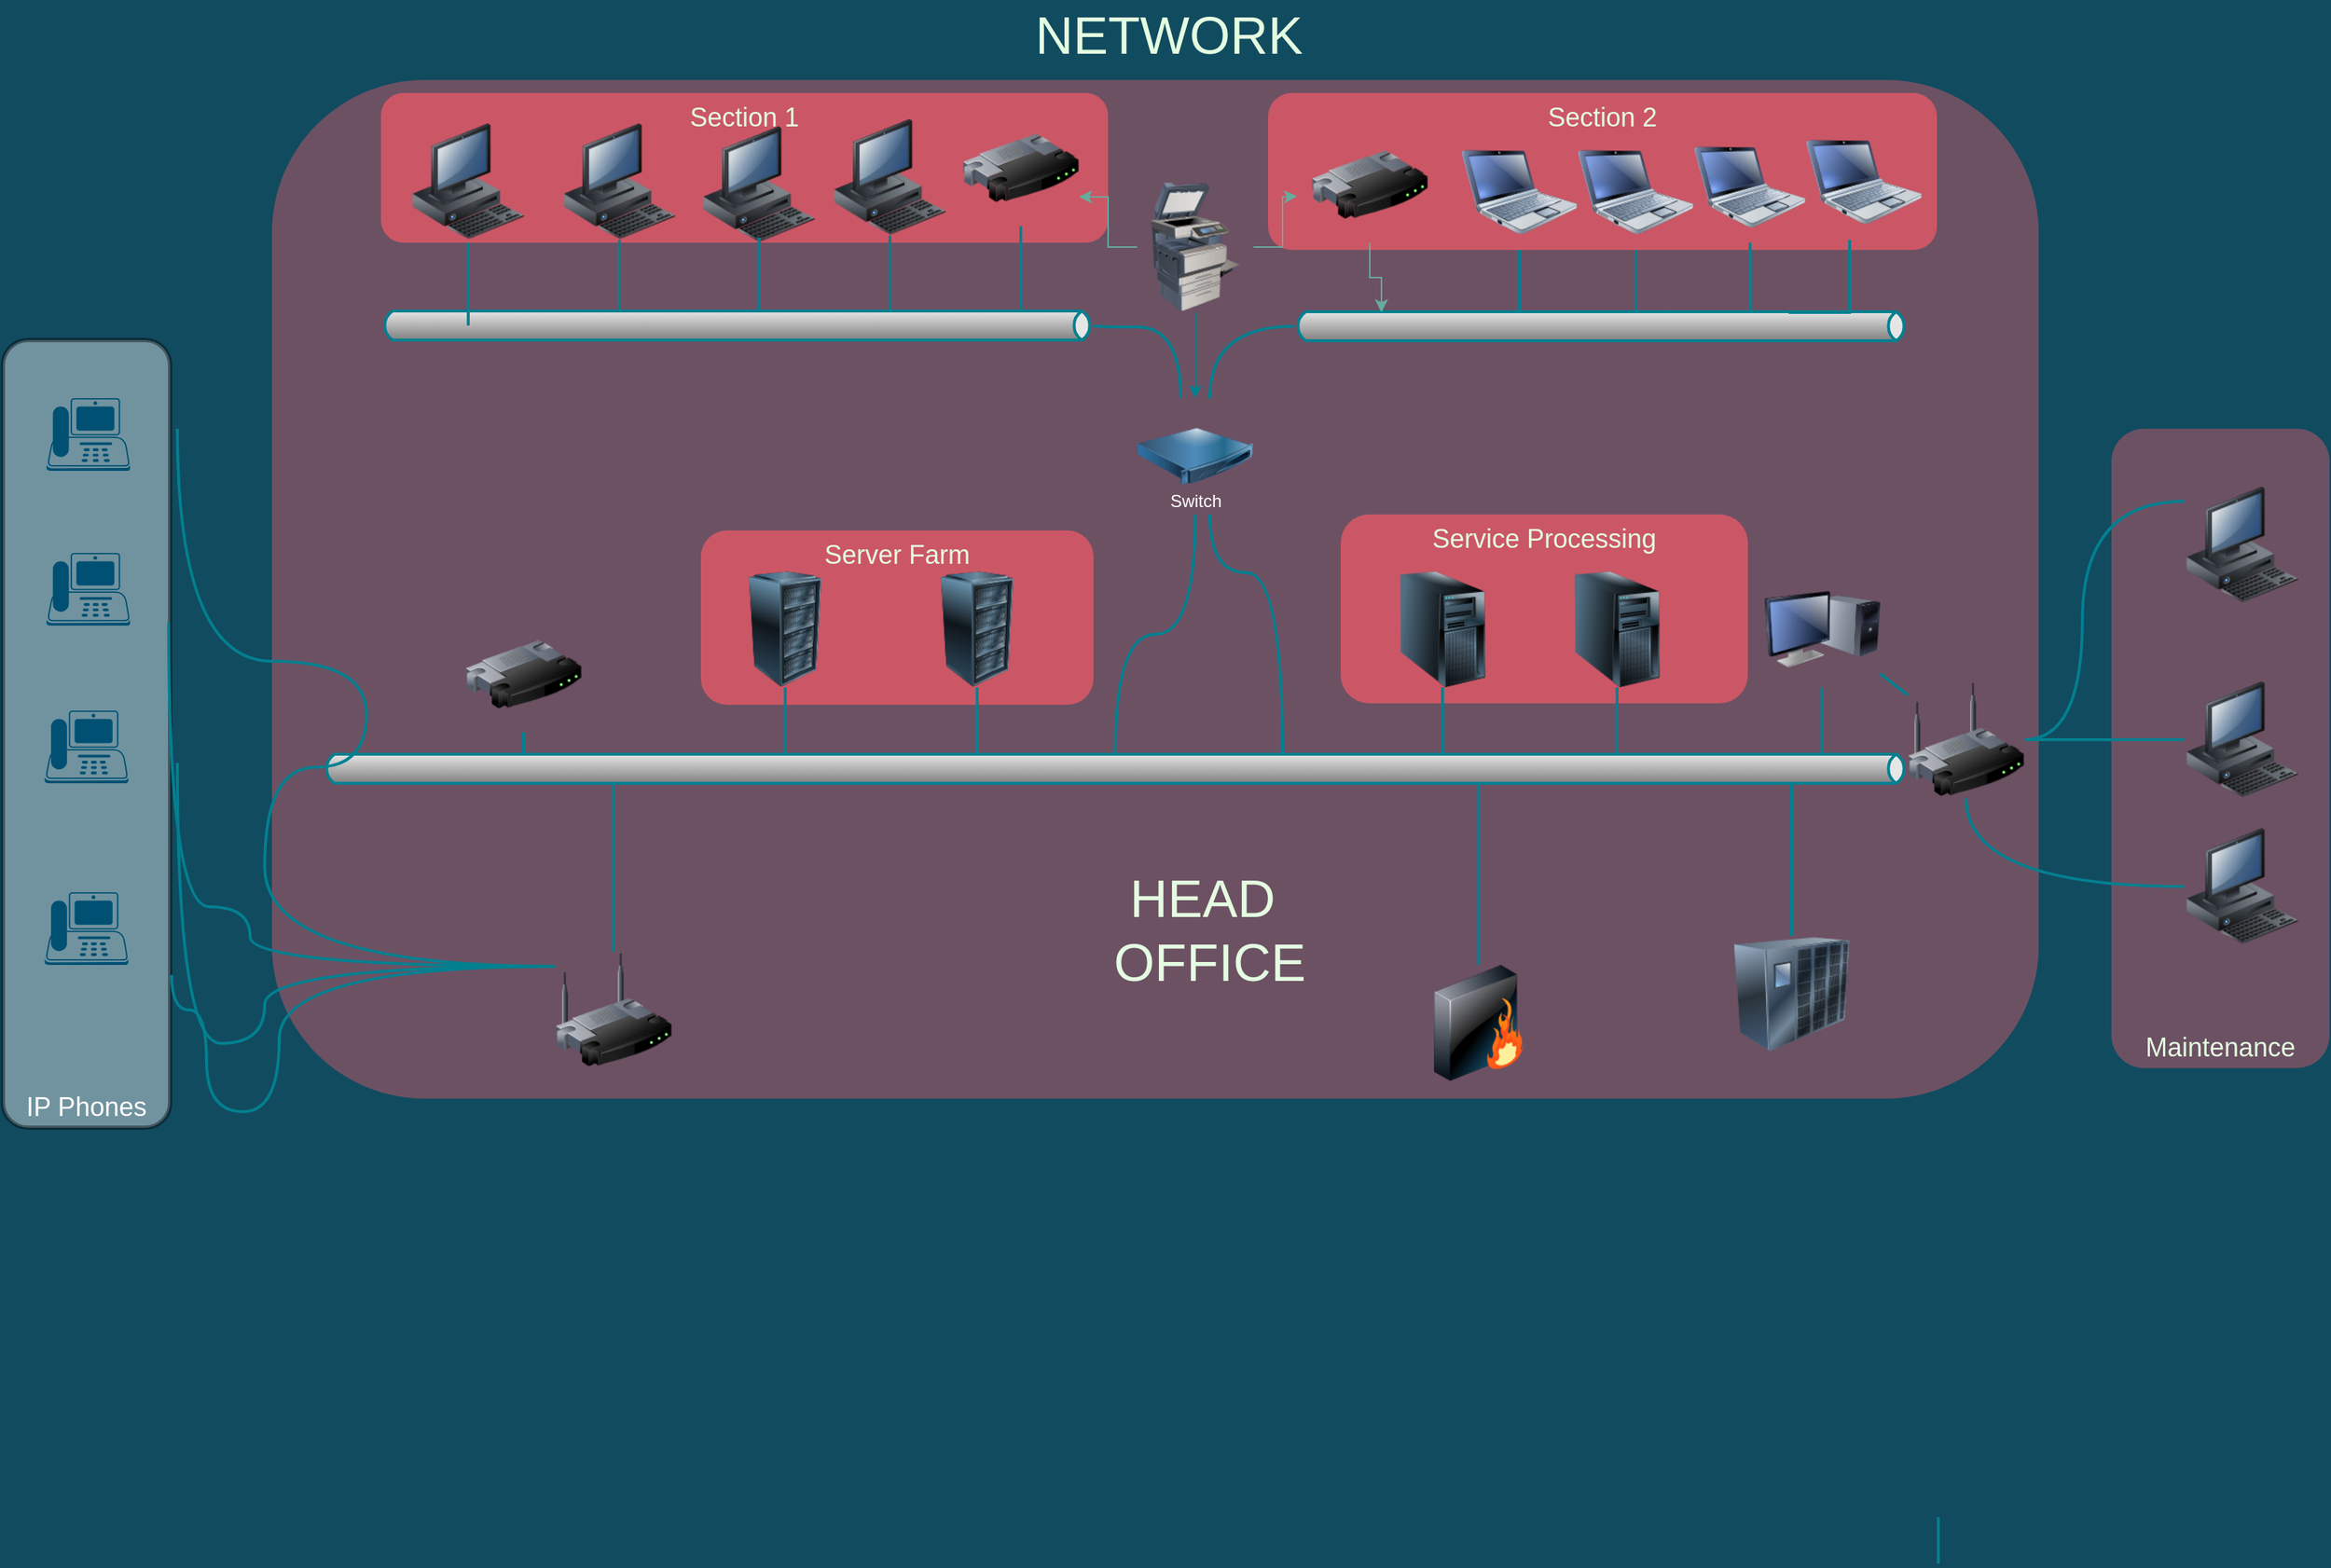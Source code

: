 <mxfile version="20.3.0" type="github">
  <diagram id="a45cf8ec-cd66-6f27-3ac3-be6e809c9e4a" name="Page-1">
    <mxGraphModel dx="1038" dy="579" grid="1" gridSize="10" guides="1" tooltips="1" connect="1" arrows="1" fold="1" page="1" pageScale="1" pageWidth="827" pageHeight="1169" background="#114B5F" math="0" shadow="0">
      <root>
        <mxCell id="0" />
        <mxCell id="1" parent="0" />
        <mxCell id="2" value="Maintenance" style="rounded=1;whiteSpace=wrap;html=1;shadow=0;strokeColor=none;fillColor=#F45B69;fontSize=18;fontColor=#E4FDE1;verticalAlign=bottom;fontStyle=0;opacity=40;strokeWidth=3;" parent="1" vertex="1">
          <mxGeometry x="1480" y="310" width="150" height="440" as="geometry" />
        </mxCell>
        <mxCell id="3" value="" style="rounded=1;whiteSpace=wrap;html=1;shadow=0;strokeColor=none;fillColor=#F45B69;fontSize=18;fontColor=#E4FDE1;opacity=40;fontStyle=0;strokeWidth=3;" parent="1" vertex="1">
          <mxGeometry x="215" y="70" width="1215" height="701" as="geometry" />
        </mxCell>
        <mxCell id="4" value="&lt;span&gt;Section 1&lt;/span&gt;" style="rounded=1;whiteSpace=wrap;html=1;shadow=0;strokeColor=none;fillColor=#F45B69;fontSize=18;fontColor=#E4FDE1;verticalAlign=top;opacity=70;fontStyle=0;strokeWidth=3;" parent="1" vertex="1">
          <mxGeometry x="290" y="79" width="500" height="103" as="geometry" />
        </mxCell>
        <mxCell id="7" value="Server Farm" style="rounded=1;whiteSpace=wrap;html=1;shadow=0;strokeColor=none;fillColor=#F45B69;fontSize=18;fontColor=#E4FDE1;verticalAlign=top;fontStyle=0;opacity=70;strokeWidth=3;" parent="1" vertex="1">
          <mxGeometry x="510" y="380" width="270" height="120" as="geometry" />
        </mxCell>
        <mxCell id="8" value="Service Processing" style="rounded=1;whiteSpace=wrap;html=1;shadow=0;strokeColor=none;fillColor=#F45B69;fontSize=18;fontColor=#E4FDE1;verticalAlign=top;fontStyle=0;opacity=70;strokeWidth=3;" parent="1" vertex="1">
          <mxGeometry x="950" y="369" width="280" height="130" as="geometry" />
        </mxCell>
        <mxCell id="10" value="&lt;span style=&quot;line-height: 17.182px&quot;&gt;Section 2&lt;/span&gt;&lt;br&gt;" style="rounded=1;whiteSpace=wrap;html=1;shadow=0;strokeColor=none;fillColor=#F45B69;fontSize=18;fontColor=#E4FDE1;verticalAlign=top;opacity=70;fontStyle=0;strokeWidth=3;" parent="1" vertex="1">
          <mxGeometry x="900" y="79" width="460" height="108" as="geometry" />
        </mxCell>
        <mxCell id="16" value="&lt;font color=&quot;#ffffff&quot;&gt;IP Phones&lt;/font&gt;" style="rounded=1;whiteSpace=wrap;html=1;shadow=0;fontSize=18;verticalAlign=bottom;fontStyle=0;opacity=40;strokeWidth=3;" parent="1" vertex="1">
          <mxGeometry x="30" y="249" width="115" height="542" as="geometry" />
        </mxCell>
        <mxCell id="20" value="" style="strokeWidth=2;strokeColor=#028090;dashed=0;align=center;html=1;fontSize=8;shape=mxgraph.eip.messageChannel;shadow=0;fillColor=#F45B69;fontColor=#E4FDE1;fontStyle=0" parent="1" vertex="1">
          <mxGeometry x="290" y="229" width="490" height="20" as="geometry" />
        </mxCell>
        <mxCell id="21" value="" style="edgeStyle=elbowEdgeStyle;strokeWidth=2;rounded=0;endArrow=none;startArrow=none;startSize=10;endSize=10;dashed=0;html=1;strokeColor=#028090;fontSize=18;fontColor=#E4FDE1;startFill=0;endFill=0;fontStyle=0;labelBackgroundColor=#114B5F;" parent="1" target="20" edge="1">
          <mxGeometry relative="1" as="geometry">
            <mxPoint x="454" y="180" as="sourcePoint" />
            <mxPoint x="540" y="230" as="targetPoint" />
          </mxGeometry>
        </mxCell>
        <mxCell id="27" value="" style="image;html=1;image=img/lib/clip_art/computers/Netbook_128x128.png;shadow=0;strokeColor=#028090;fillColor=#F45B69;fontSize=18;fontColor=#E4FDE1;fontStyle=0;labelBackgroundColor=#114B5F;" parent="1" vertex="1">
          <mxGeometry x="1033" y="107" width="80" height="80" as="geometry" />
        </mxCell>
        <mxCell id="28" value="" style="image;html=1;image=img/lib/clip_art/computers/Netbook_128x128.png;shadow=0;strokeColor=#028090;fillColor=#F45B69;fontSize=18;fontColor=#E4FDE1;fontStyle=0;labelBackgroundColor=#114B5F;" parent="1" vertex="1">
          <mxGeometry x="1113" y="107" width="80" height="80" as="geometry" />
        </mxCell>
        <mxCell id="29" value="" style="image;html=1;image=img/lib/clip_art/computers/Netbook_128x128.png;shadow=0;strokeColor=#028090;fillColor=#F45B69;fontSize=18;fontColor=#E4FDE1;fontStyle=0;labelBackgroundColor=#114B5F;" parent="1" vertex="1">
          <mxGeometry x="1193" y="105" width="77" height="77" as="geometry" />
        </mxCell>
        <mxCell id="34" value="" style="image;html=1;image=img/lib/clip_art/computers/Netbook_128x128.png;shadow=0;strokeColor=#028090;fillColor=#F45B69;fontSize=18;fontColor=#E4FDE1;fontStyle=0;labelBackgroundColor=#114B5F;" parent="1" vertex="1">
          <mxGeometry x="1270" y="100" width="80" height="80" as="geometry" />
        </mxCell>
        <mxCell id="39" value="" style="image;html=1;image=img/lib/clip_art/computers/Server_Rack_128x128.png;shadow=0;strokeColor=#028090;fillColor=#F45B69;fontSize=18;fontColor=#E4FDE1;fontStyle=0;labelBackgroundColor=#114B5F;" parent="1" vertex="1">
          <mxGeometry x="528" y="408" width="80" height="80" as="geometry" />
        </mxCell>
        <mxCell id="40" value="" style="image;html=1;image=img/lib/clip_art/computers/Server_Rack_128x128.png;shadow=0;strokeColor=#028090;fillColor=#F45B69;fontSize=18;fontColor=#E4FDE1;fontStyle=0;labelBackgroundColor=#114B5F;" parent="1" vertex="1">
          <mxGeometry x="660" y="408" width="80" height="80" as="geometry" />
        </mxCell>
        <mxCell id="42" value="" style="image;html=1;image=img/lib/clip_art/computers/Server_Tower_128x128.png;shadow=0;strokeColor=#028090;fillColor=#F45B69;fontSize=18;fontColor=#E4FDE1;fontStyle=0;labelBackgroundColor=#114B5F;" parent="1" vertex="1">
          <mxGeometry x="980" y="408" width="80" height="80" as="geometry" />
        </mxCell>
        <mxCell id="43" value="" style="image;html=1;image=img/lib/clip_art/computers/Server_Tower_128x128.png;shadow=0;strokeColor=#028090;fillColor=#F45B69;fontSize=18;fontColor=#E4FDE1;fontStyle=0;labelBackgroundColor=#114B5F;" parent="1" vertex="1">
          <mxGeometry x="1100" y="408" width="80" height="80" as="geometry" />
        </mxCell>
        <mxCell id="45" value="" style="strokeWidth=2;strokeColor=#028090;dashed=0;align=center;html=1;fontSize=8;shape=mxgraph.eip.messageChannel;shadow=0;fillColor=#F45B69;fontColor=#E4FDE1;fontStyle=0" parent="1" vertex="1">
          <mxGeometry x="918" y="230" width="422" height="19" as="geometry" />
        </mxCell>
        <mxCell id="48" value="" style="strokeWidth=2;strokeColor=#028090;dashed=0;align=center;html=1;fontSize=8;shape=mxgraph.eip.messageChannel;shadow=0;fillColor=#F45B69;fontColor=#E4FDE1;fontStyle=0" parent="1" vertex="1">
          <mxGeometry x="250" y="534" width="1090" height="20" as="geometry" />
        </mxCell>
        <mxCell id="51" value="&lt;br&gt;" style="image;html=1;image=img/lib/clip_art/networking/Router_128x128.png;shadow=0;strokeColor=#028090;fillColor=#F45B69;fontSize=18;fontColor=#E4FDE1;fontStyle=0;labelBackgroundColor=#114B5F;" parent="1" vertex="1">
          <mxGeometry x="690" y="90.5" width="80" height="80" as="geometry" />
        </mxCell>
        <mxCell id="ENtu44IPjXoQh3TzXPjf-173" value="" style="edgeStyle=orthogonalEdgeStyle;rounded=0;orthogonalLoop=1;jettySize=auto;html=1;fontColor=#FFFFFF;entryX=0;entryY=0;entryDx=60;entryDy=0;entryPerimeter=0;strokeColor=#67AB9F;" parent="1" source="52" target="45" edge="1">
          <mxGeometry relative="1" as="geometry" />
        </mxCell>
        <mxCell id="52" value="" style="image;html=1;image=img/lib/clip_art/networking/Router_128x128.png;shadow=0;strokeColor=#028090;fillColor=#F45B69;fontSize=18;fontColor=#E4FDE1;fontStyle=0;labelBackgroundColor=#114B5F;" parent="1" vertex="1">
          <mxGeometry x="930" y="102" width="80" height="80" as="geometry" />
        </mxCell>
        <mxCell id="54" value="" style="image;html=1;image=img/lib/clip_art/computers/Monitor_Tower_128x128.png;shadow=0;strokeColor=#028090;fillColor=#F45B69;fontSize=18;fontColor=#E4FDE1;fontStyle=0;labelBackgroundColor=#114B5F;" parent="1" vertex="1">
          <mxGeometry x="1241" y="408" width="80" height="80" as="geometry" />
        </mxCell>
        <mxCell id="55" value="" style="image;html=1;image=img/lib/clip_art/networking/Wireless_Router_128x128.png;shadow=0;strokeColor=#028090;fillColor=#F45B69;fontSize=18;fontColor=#E4FDE1;fontStyle=0;labelBackgroundColor=#114B5F;" parent="1" vertex="1">
          <mxGeometry x="410" y="670" width="80" height="80" as="geometry" />
        </mxCell>
        <mxCell id="56" value="" style="image;html=1;image=img/lib/clip_art/networking/Wireless_Router_128x128.png;shadow=0;strokeColor=#028090;fillColor=#F45B69;fontSize=18;fontColor=#E4FDE1;fontStyle=0;labelBackgroundColor=#114B5F;" parent="1" vertex="1">
          <mxGeometry x="1340" y="484" width="80" height="80" as="geometry" />
        </mxCell>
        <mxCell id="76" value="" style="image;html=1;image=img/lib/clip_art/computers/Workstation_128x128.png;shadow=0;strokeColor=#028090;fillColor=#F45B69;fontSize=18;fontColor=#E4FDE1;fontStyle=0;labelBackgroundColor=#114B5F;" parent="1" vertex="1">
          <mxGeometry x="1530" y="484" width="80" height="80" as="geometry" />
        </mxCell>
        <mxCell id="77" value="" style="image;html=1;image=img/lib/clip_art/computers/Workstation_128x128.png;shadow=0;strokeColor=#028090;fillColor=#F45B69;fontSize=18;fontColor=#E4FDE1;fontStyle=0;labelBackgroundColor=#114B5F;" parent="1" vertex="1">
          <mxGeometry x="1530" y="585" width="80" height="80" as="geometry" />
        </mxCell>
        <mxCell id="79" value="" style="image;html=1;image=img/lib/clip_art/computers/Workstation_128x128.png;shadow=0;strokeColor=#028090;fillColor=#F45B69;fontSize=18;fontColor=#E4FDE1;fontStyle=0;labelBackgroundColor=#114B5F;" parent="1" vertex="1">
          <mxGeometry x="310" y="100" width="80" height="80" as="geometry" />
        </mxCell>
        <mxCell id="80" value="" style="image;html=1;image=img/lib/clip_art/computers/Workstation_128x128.png;shadow=0;strokeColor=#028090;fillColor=#F45B69;fontSize=18;fontColor=#E4FDE1;fontStyle=0;labelBackgroundColor=#114B5F;" parent="1" vertex="1">
          <mxGeometry x="414" y="100" width="80" height="80" as="geometry" />
        </mxCell>
        <mxCell id="81" value="" style="image;html=1;image=img/lib/clip_art/computers/Workstation_128x128.png;shadow=0;strokeColor=#028090;fillColor=#F45B69;fontSize=18;fontColor=#E4FDE1;fontStyle=0;labelBackgroundColor=#114B5F;" parent="1" vertex="1">
          <mxGeometry x="510" y="102" width="80" height="80" as="geometry" />
        </mxCell>
        <mxCell id="82" value="" style="image;html=1;image=img/lib/clip_art/networking/Firewall_128x128.png;shadow=0;strokeColor=#028090;fillColor=#F45B69;fontSize=18;fontColor=#E4FDE1;fontStyle=0;labelBackgroundColor=#114B5F;" parent="1" vertex="1">
          <mxGeometry x="1005" y="679" width="80" height="80" as="geometry" />
        </mxCell>
        <mxCell id="85" value="" style="edgeStyle=elbowEdgeStyle;strokeWidth=2;rounded=0;endArrow=none;startArrow=none;startSize=10;endSize=10;dashed=0;html=1;strokeColor=#028090;fontSize=18;fontColor=#E4FDE1;startFill=0;endFill=0;fontStyle=0;labelBackgroundColor=#114B5F;" parent="1" target="20" edge="1">
          <mxGeometry relative="1" as="geometry">
            <mxPoint x="550" y="178.5" as="sourcePoint" />
            <mxPoint x="630" y="230" as="targetPoint" />
          </mxGeometry>
        </mxCell>
        <mxCell id="86" value="" style="edgeStyle=elbowEdgeStyle;strokeWidth=2;rounded=0;endArrow=none;startArrow=none;startSize=10;endSize=10;dashed=0;html=1;strokeColor=#028090;fontSize=18;fontColor=#E4FDE1;startFill=0;endFill=0;fontStyle=0;labelBackgroundColor=#114B5F;" parent="1" target="20" edge="1">
          <mxGeometry relative="1" as="geometry">
            <mxPoint x="640" y="177" as="sourcePoint" />
            <mxPoint x="730" y="230" as="targetPoint" />
          </mxGeometry>
        </mxCell>
        <mxCell id="87" value="" style="edgeStyle=elbowEdgeStyle;strokeWidth=2;rounded=0;endArrow=none;startArrow=none;startSize=10;endSize=10;dashed=0;html=1;strokeColor=#028090;fontSize=18;fontColor=#E4FDE1;startFill=0;endFill=0;fontStyle=0;labelBackgroundColor=#114B5F;" parent="1" source="27" target="45" edge="1">
          <mxGeometry relative="1" as="geometry">
            <mxPoint x="910" y="169" as="sourcePoint" />
            <mxPoint x="910" y="222" as="targetPoint" />
          </mxGeometry>
        </mxCell>
        <mxCell id="88" value="" style="edgeStyle=elbowEdgeStyle;strokeWidth=2;rounded=0;endArrow=none;startArrow=none;startSize=10;endSize=10;dashed=0;html=1;strokeColor=#028090;fontSize=18;fontColor=#E4FDE1;startFill=0;endFill=0;fontStyle=0;labelBackgroundColor=#114B5F;" parent="1" source="28" target="45" edge="1">
          <mxGeometry relative="1" as="geometry">
            <mxPoint x="560" y="197" as="sourcePoint" />
            <mxPoint x="560" y="250" as="targetPoint" />
          </mxGeometry>
        </mxCell>
        <mxCell id="89" value="" style="edgeStyle=elbowEdgeStyle;strokeWidth=2;rounded=0;endArrow=none;startArrow=none;startSize=10;endSize=10;dashed=0;html=1;strokeColor=#028090;fontSize=18;fontColor=#E4FDE1;startFill=0;endFill=0;fontStyle=0;labelBackgroundColor=#114B5F;" parent="1" source="29" target="45" edge="1">
          <mxGeometry relative="1" as="geometry">
            <mxPoint x="1060" y="187" as="sourcePoint" />
            <mxPoint x="1060" y="239" as="targetPoint" />
          </mxGeometry>
        </mxCell>
        <mxCell id="90" value="" style="edgeStyle=elbowEdgeStyle;strokeWidth=2;rounded=0;endArrow=none;startArrow=none;startSize=10;endSize=10;dashed=0;html=1;strokeColor=#028090;fontSize=18;fontColor=#E4FDE1;startFill=0;endFill=0;fontStyle=0;labelBackgroundColor=#114B5F;" parent="1" source="51" target="20" edge="1">
          <mxGeometry relative="1" as="geometry">
            <mxPoint x="1070" y="197" as="sourcePoint" />
            <mxPoint x="1070" y="249" as="targetPoint" />
          </mxGeometry>
        </mxCell>
        <mxCell id="97" value="" style="edgeStyle=elbowEdgeStyle;strokeWidth=2;rounded=0;endArrow=none;startArrow=none;startSize=10;endSize=10;dashed=0;html=1;strokeColor=#028090;fontSize=18;fontColor=#E4FDE1;startFill=0;endFill=0;fontStyle=0;labelBackgroundColor=#114B5F;" parent="1" source="39" target="48" edge="1">
          <mxGeometry relative="1" as="geometry">
            <mxPoint x="490" y="564" as="sourcePoint" />
            <mxPoint x="490" y="604" as="targetPoint" />
          </mxGeometry>
        </mxCell>
        <mxCell id="98" value="" style="edgeStyle=elbowEdgeStyle;strokeWidth=2;rounded=0;endArrow=none;startArrow=none;startSize=10;endSize=10;dashed=0;html=1;strokeColor=#028090;fontSize=18;fontColor=#E4FDE1;startFill=0;endFill=0;fontStyle=0;labelBackgroundColor=#114B5F;" parent="1" source="40" target="48" edge="1">
          <mxGeometry relative="1" as="geometry">
            <mxPoint x="500" y="574" as="sourcePoint" />
            <mxPoint x="500" y="614" as="targetPoint" />
          </mxGeometry>
        </mxCell>
        <mxCell id="100" value="" style="edgeStyle=elbowEdgeStyle;strokeWidth=2;rounded=0;endArrow=none;startArrow=none;startSize=10;endSize=10;dashed=0;html=1;strokeColor=#028090;fontSize=18;fontColor=#E4FDE1;startFill=0;endFill=0;fontStyle=0;labelBackgroundColor=#114B5F;" parent="1" source="42" target="48" edge="1">
          <mxGeometry relative="1" as="geometry">
            <mxPoint x="745" y="574" as="sourcePoint" />
            <mxPoint x="745" y="614" as="targetPoint" />
          </mxGeometry>
        </mxCell>
        <mxCell id="101" value="" style="edgeStyle=elbowEdgeStyle;strokeWidth=2;rounded=0;endArrow=none;startArrow=none;startSize=10;endSize=10;dashed=0;html=1;strokeColor=#028090;fontSize=18;fontColor=#E4FDE1;startFill=0;endFill=0;fontStyle=0;labelBackgroundColor=#114B5F;" parent="1" source="43" target="48" edge="1">
          <mxGeometry relative="1" as="geometry">
            <mxPoint x="755" y="584" as="sourcePoint" />
            <mxPoint x="755" y="624" as="targetPoint" />
          </mxGeometry>
        </mxCell>
        <mxCell id="103" value="" style="edgeStyle=elbowEdgeStyle;strokeWidth=2;rounded=0;endArrow=none;startArrow=none;startSize=10;endSize=10;dashed=0;html=1;strokeColor=#028090;fontSize=18;fontColor=#E4FDE1;startFill=0;endFill=0;fontStyle=0;labelBackgroundColor=#114B5F;" parent="1" source="82" target="48" edge="1">
          <mxGeometry relative="1" as="geometry">
            <mxPoint x="775" y="604" as="sourcePoint" />
            <mxPoint x="775" y="644" as="targetPoint" />
          </mxGeometry>
        </mxCell>
        <mxCell id="105" value="" style="edgeStyle=elbowEdgeStyle;strokeWidth=2;rounded=0;endArrow=none;startArrow=none;startSize=10;endSize=10;dashed=0;html=1;strokeColor=#028090;fontSize=18;fontColor=#E4FDE1;startFill=0;endFill=0;fontStyle=0;labelBackgroundColor=#114B5F;entryX=0;entryY=0;entryDx=340;entryDy=0;entryPerimeter=0;" parent="1" source="34" target="45" edge="1">
          <mxGeometry relative="1" as="geometry">
            <mxPoint x="970" y="379" as="sourcePoint" />
            <mxPoint x="1262" y="220" as="targetPoint" />
            <Array as="points">
              <mxPoint x="1300" y="190" />
            </Array>
          </mxGeometry>
        </mxCell>
        <mxCell id="117" style="edgeStyle=orthogonalEdgeStyle;rounded=0;html=1;startArrow=none;startFill=0;endArrow=none;endFill=0;fontSize=18;fontColor=#E4FDE1;strokeColor=#028090;strokeWidth=2;curved=1;fontStyle=0;labelBackgroundColor=#114B5F;" parent="1" source="55" edge="1">
          <mxGeometry relative="1" as="geometry">
            <Array as="points">
              <mxPoint x="210" y="680" />
              <mxPoint x="210" y="543" />
              <mxPoint x="280" y="543" />
              <mxPoint x="280" y="470" />
            </Array>
            <mxPoint x="150" y="310" as="targetPoint" />
          </mxGeometry>
        </mxCell>
        <mxCell id="118" style="edgeStyle=orthogonalEdgeStyle;rounded=0;html=1;startArrow=none;startFill=0;endArrow=none;endFill=0;fontSize=18;fontColor=#E4FDE1;strokeColor=#028090;strokeWidth=2;curved=1;fontStyle=0;labelBackgroundColor=#114B5F;entryX=0.991;entryY=0.358;entryDx=0;entryDy=0;entryPerimeter=0;" parent="1" source="55" target="16" edge="1">
          <mxGeometry relative="1" as="geometry">
            <Array as="points">
              <mxPoint x="200" y="680" />
              <mxPoint x="200" y="639" />
              <mxPoint x="144" y="639" />
            </Array>
          </mxGeometry>
        </mxCell>
        <mxCell id="119" style="edgeStyle=orthogonalEdgeStyle;rounded=0;html=1;startArrow=none;startFill=0;endArrow=none;endFill=0;fontSize=18;fontColor=#E4FDE1;strokeColor=#028090;strokeWidth=2;curved=1;fontStyle=0;labelBackgroundColor=#114B5F;" parent="1" source="55" edge="1">
          <mxGeometry relative="1" as="geometry">
            <Array as="points">
              <mxPoint x="210" y="680" />
              <mxPoint x="210" y="733" />
            </Array>
            <mxPoint x="150" y="540" as="targetPoint" />
          </mxGeometry>
        </mxCell>
        <mxCell id="121" value="" style="edgeStyle=elbowEdgeStyle;strokeWidth=2;rounded=0;endArrow=none;startArrow=none;startSize=10;endSize=10;dashed=0;html=1;strokeColor=#028090;fontSize=18;fontColor=#E4FDE1;startFill=0;endFill=0;fontStyle=0;labelBackgroundColor=#114B5F;" parent="1" source="48" target="54" edge="1">
          <mxGeometry relative="1" as="geometry">
            <mxPoint x="650.476" y="624" as="sourcePoint" />
            <mxPoint x="650.476" y="689.476" as="targetPoint" />
          </mxGeometry>
        </mxCell>
        <mxCell id="126" style="edgeStyle=none;rounded=0;html=1;startArrow=none;startFill=0;endArrow=none;endFill=0;fontSize=18;fontColor=#E4FDE1;strokeColor=#028090;strokeWidth=2;fontStyle=0;labelBackgroundColor=#114B5F;" parent="1" source="54" target="56" edge="1">
          <mxGeometry relative="1" as="geometry" />
        </mxCell>
        <mxCell id="128" style="edgeStyle=orthogonalEdgeStyle;rounded=0;html=1;startArrow=none;startFill=0;endArrow=none;endFill=0;fontSize=18;fontColor=#E4FDE1;strokeColor=#028090;strokeWidth=2;curved=1;fontStyle=0;labelBackgroundColor=#114B5F;" parent="1" source="77" target="56" edge="1">
          <mxGeometry relative="1" as="geometry" />
        </mxCell>
        <mxCell id="129" style="edgeStyle=orthogonalEdgeStyle;rounded=0;html=1;startArrow=none;startFill=0;endArrow=none;endFill=0;fontSize=18;fontColor=#E4FDE1;strokeColor=#028090;strokeWidth=2;curved=1;fontStyle=0;labelBackgroundColor=#114B5F;" parent="1" source="76" target="56" edge="1">
          <mxGeometry relative="1" as="geometry" />
        </mxCell>
        <mxCell id="139" value="" style="edgeStyle=elbowEdgeStyle;strokeWidth=2;rounded=0;endArrow=none;startArrow=none;startSize=10;endSize=10;dashed=0;html=1;strokeColor=#028090;fontSize=18;fontColor=#E4FDE1;startFill=0;endFill=0;fontStyle=0;labelBackgroundColor=#114B5F;" parent="1" edge="1">
          <mxGeometry relative="1" as="geometry">
            <mxPoint x="1361" y="1059" as="sourcePoint" />
            <mxPoint x="1361" y="1091" as="targetPoint" />
          </mxGeometry>
        </mxCell>
        <mxCell id="153" value="" style="edgeStyle=elbowEdgeStyle;strokeWidth=2;rounded=0;endArrow=none;startArrow=none;startSize=10;endSize=10;dashed=0;html=1;strokeColor=#028090;fontSize=18;fontColor=#E4FDE1;startFill=0;endFill=0;fontStyle=0;labelBackgroundColor=#114B5F;" parent="1" source="48" target="55" edge="1">
          <mxGeometry relative="1" as="geometry">
            <mxPoint x="490.488" y="563.634" as="sourcePoint" />
            <mxPoint x="490.488" y="603.878" as="targetPoint" />
          </mxGeometry>
        </mxCell>
        <mxCell id="154" value="" style="image;html=1;image=img/lib/clip_art/networking/Router_128x128.png;shadow=0;strokeColor=#028090;fillColor=#F45B69;fontSize=18;fontColor=#E4FDE1;fontStyle=0;labelBackgroundColor=#114B5F;" parent="1" vertex="1">
          <mxGeometry x="348" y="439" width="80" height="80" as="geometry" />
        </mxCell>
        <mxCell id="155" value="" style="edgeStyle=elbowEdgeStyle;strokeWidth=2;rounded=0;endArrow=none;startArrow=none;startSize=10;endSize=10;dashed=0;html=1;strokeColor=#028090;fontSize=18;fontColor=#E4FDE1;startFill=0;endFill=0;fontStyle=0;labelBackgroundColor=#114B5F;" parent="1" source="154" target="48" edge="1">
          <mxGeometry relative="1" as="geometry">
            <mxPoint x="427.58" y="391.681" as="sourcePoint" />
            <mxPoint x="285.293" y="593.756" as="targetPoint" />
          </mxGeometry>
        </mxCell>
        <mxCell id="156" value="" style="image;html=1;image=img/lib/clip_art/computers/Workstation_128x128.png;shadow=0;strokeColor=#028090;fillColor=#F45B69;fontSize=18;fontColor=#E4FDE1;fontStyle=0;labelBackgroundColor=#114B5F;" parent="1" vertex="1">
          <mxGeometry x="600" y="97" width="80" height="80" as="geometry" />
        </mxCell>
        <mxCell id="158" style="edgeStyle=orthogonalEdgeStyle;rounded=0;html=1;startArrow=none;startFill=0;endArrow=none;endFill=0;fontSize=18;fontColor=#E4FDE1;strokeColor=#028090;strokeWidth=2;curved=1;fontStyle=0;labelBackgroundColor=#114B5F;exitX=1.009;exitY=0.806;exitDx=0;exitDy=0;exitPerimeter=0;" parent="1" source="16" target="55" edge="1">
          <mxGeometry relative="1" as="geometry">
            <Array as="points">
              <mxPoint x="146" y="710" />
              <mxPoint x="170" y="710" />
              <mxPoint x="170" y="780" />
              <mxPoint x="220" y="780" />
              <mxPoint x="220" y="680" />
            </Array>
            <mxPoint x="150" y="710" as="sourcePoint" />
          </mxGeometry>
        </mxCell>
        <mxCell id="160" value="" style="image;html=1;image=img/lib/clip_art/networking/UPS_128x128.png;shadow=0;strokeColor=#028090;fillColor=#F45B69;fontSize=18;fontColor=#E4FDE1;fontStyle=0;labelBackgroundColor=#114B5F;" parent="1" vertex="1">
          <mxGeometry x="1220" y="659" width="80" height="80" as="geometry" />
        </mxCell>
        <mxCell id="161" style="edgeStyle=orthogonalEdgeStyle;rounded=0;jumpStyle=none;html=1;exitX=0.5;exitY=1;shadow=0;labelBackgroundColor=#114B5F;startArrow=none;startFill=0;endArrow=none;endFill=0;endSize=10;jettySize=auto;orthogonalLoop=1;strokeColor=#028090;strokeWidth=2;fillColor=#F45B69;fontFamily=Helvetica;fontSize=14;fontColor=#E4FDE1;align=left;curved=1;" parent="1" source="162" target="48" edge="1">
          <mxGeometry relative="1" as="geometry" />
        </mxCell>
        <mxCell id="162" value="" style="image;html=1;image=img/lib/clip_art/networking/Concentrator_128x128.png;shadow=0;strokeColor=#028090;fillColor=#F45B69;fontSize=18;fontColor=#E4FDE1;fontStyle=0;labelBackgroundColor=#114B5F;" parent="1" vertex="1">
          <mxGeometry x="810" y="289" width="80" height="80" as="geometry" />
        </mxCell>
        <mxCell id="163" style="edgeStyle=orthogonalEdgeStyle;rounded=0;html=1;entryX=1;entryY=0.5;startArrow=none;startFill=0;endArrow=none;endFill=0;fontSize=18;fontColor=#E4FDE1;strokeColor=#028090;strokeWidth=2;curved=1;fontStyle=0;labelBackgroundColor=#114B5F;" parent="1" source="162" target="20" edge="1">
          <mxGeometry relative="1" as="geometry">
            <Array as="points">
              <mxPoint x="840" y="240" />
            </Array>
          </mxGeometry>
        </mxCell>
        <mxCell id="164" style="edgeStyle=orthogonalEdgeStyle;rounded=0;html=1;entryX=0;entryY=0.5;startArrow=none;startFill=0;endArrow=none;endFill=0;fontSize=18;fontColor=#E4FDE1;strokeColor=#028090;strokeWidth=2;curved=1;fontStyle=0;labelBackgroundColor=#114B5F;" parent="1" source="162" target="45" edge="1">
          <mxGeometry relative="1" as="geometry">
            <Array as="points">
              <mxPoint x="860" y="240" />
            </Array>
          </mxGeometry>
        </mxCell>
        <mxCell id="165" style="edgeStyle=orthogonalEdgeStyle;rounded=0;html=1;entryX=0;entryY=0;startArrow=none;startFill=0;endArrow=none;endFill=0;fontSize=18;fontColor=#E4FDE1;strokeColor=#028090;strokeWidth=2;curved=1;fontStyle=0;labelBackgroundColor=#114B5F;entryDx=660;entryDy=0;entryPerimeter=0;" parent="1" source="162" target="48" edge="1">
          <mxGeometry relative="1" as="geometry">
            <Array as="points">
              <mxPoint x="860" y="409" />
              <mxPoint x="910" y="409" />
            </Array>
          </mxGeometry>
        </mxCell>
        <mxCell id="166" value="" style="edgeStyle=elbowEdgeStyle;strokeWidth=2;rounded=0;endArrow=none;startArrow=none;startSize=10;endSize=10;dashed=0;html=1;strokeColor=#028090;fontSize=18;fontColor=#E4FDE1;startFill=0;endFill=0;fontStyle=0;labelBackgroundColor=#114B5F;" parent="1" source="48" target="160" edge="1">
          <mxGeometry relative="1" as="geometry">
            <mxPoint x="1164.878" y="573.39" as="sourcePoint" />
            <mxPoint x="1164.878" y="603.878" as="targetPoint" />
          </mxGeometry>
        </mxCell>
        <mxCell id="167" value="HEAD&amp;nbsp;&lt;div&gt;OFFICE&lt;/div&gt;" style="text;html=1;strokeColor=none;fillColor=none;align=center;verticalAlign=middle;whiteSpace=wrap;overflow=hidden;shadow=0;fontSize=36;fontColor=#E4FDE1;fontStyle=0" parent="1" vertex="1">
          <mxGeometry x="740" y="600" width="240" height="110" as="geometry" />
        </mxCell>
        <mxCell id="168" value="&amp;nbsp;NETWORK" style="text;html=1;strokeColor=none;fillColor=none;align=center;verticalAlign=middle;whiteSpace=wrap;overflow=hidden;shadow=0;fontSize=36;fontColor=#E4FDE1;fontStyle=0" parent="1" vertex="1">
          <mxGeometry x="137" y="15" width="1380" height="45" as="geometry" />
        </mxCell>
        <mxCell id="169" value="" style="image;html=1;image=img/lib/clip_art/computers/Workstation_128x128.png;shadow=0;strokeColor=#028090;fillColor=#F45B69;fontSize=18;fontColor=#E4FDE1;fontStyle=0;labelBackgroundColor=#114B5F;" parent="1" vertex="1">
          <mxGeometry x="1530" y="350" width="80" height="80" as="geometry" />
        </mxCell>
        <mxCell id="170" style="edgeStyle=orthogonalEdgeStyle;rounded=0;html=1;startArrow=none;startFill=0;endArrow=none;endFill=0;fontSize=18;fontColor=#E4FDE1;strokeColor=#028090;strokeWidth=2;curved=1;fontStyle=0;labelBackgroundColor=#114B5F;" parent="1" source="169" target="56" edge="1">
          <mxGeometry relative="1" as="geometry">
            <mxPoint x="1420.588" y="433.529" as="targetPoint" />
            <Array as="points">
              <mxPoint x="1460" y="360" />
              <mxPoint x="1460" y="524" />
            </Array>
          </mxGeometry>
        </mxCell>
        <mxCell id="171" style="edgeStyle=orthogonalEdgeStyle;rounded=0;jumpStyle=none;html=1;exitX=0;exitY=0.5;entryX=0;entryY=0.5;shadow=0;labelBackgroundColor=none;startArrow=none;startFill=0;endArrow=classic;endFill=1;endSize=6;jettySize=auto;orthogonalLoop=1;strokeColor=#028090;strokeWidth=2;fillColor=#F45B69;fontFamily=Helvetica;fontSize=14;fontColor=#E4FDE1;align=left;fontStyle=0" parent="1" source="168" target="168" edge="1">
          <mxGeometry relative="1" as="geometry" />
        </mxCell>
        <mxCell id="172" style="edgeStyle=orthogonalEdgeStyle;rounded=0;jumpStyle=none;html=1;exitX=0.75;exitY=0;entryX=0.75;entryY=0;shadow=0;labelBackgroundColor=none;startArrow=none;startFill=0;endArrow=classic;endFill=1;endSize=6;jettySize=auto;orthogonalLoop=1;strokeColor=#028090;strokeWidth=2;fillColor=#F45B69;fontFamily=Helvetica;fontSize=14;fontColor=#E4FDE1;align=left;fontStyle=0" parent="1" source="27" target="27" edge="1">
          <mxGeometry relative="1" as="geometry" />
        </mxCell>
        <mxCell id="S_aeM2Ueok2u3y1u8jTA-176" value="" style="edgeStyle=orthogonalEdgeStyle;rounded=0;orthogonalLoop=1;jettySize=auto;html=1;fontColor=#E4FDE1;strokeColor=#67AB9F;fillColor=#F45B69;entryX=1;entryY=0.75;entryDx=0;entryDy=0;" parent="1" source="S_aeM2Ueok2u3y1u8jTA-175" target="51" edge="1">
          <mxGeometry relative="1" as="geometry">
            <mxPoint x="592" y="270" as="targetPoint" />
          </mxGeometry>
        </mxCell>
        <mxCell id="S_aeM2Ueok2u3y1u8jTA-181" value="" style="edgeStyle=orthogonalEdgeStyle;rounded=0;orthogonalLoop=1;jettySize=auto;html=1;fontColor=#E4FDE1;strokeColor=#028090;fillColor=#F45B69;" parent="1" source="S_aeM2Ueok2u3y1u8jTA-175" target="162" edge="1">
          <mxGeometry relative="1" as="geometry" />
        </mxCell>
        <mxCell id="S_aeM2Ueok2u3y1u8jTA-182" value="" style="edgeStyle=orthogonalEdgeStyle;rounded=0;orthogonalLoop=1;jettySize=auto;html=1;fontColor=#E4FDE1;strokeColor=#67AB9F;fillColor=#F45B69;" parent="1" source="S_aeM2Ueok2u3y1u8jTA-175" edge="1">
          <mxGeometry relative="1" as="geometry">
            <mxPoint x="920" y="150" as="targetPoint" />
          </mxGeometry>
        </mxCell>
        <mxCell id="S_aeM2Ueok2u3y1u8jTA-175" value="" style="image;html=1;image=img/lib/clip_art/computers/Printer_Commercial_128x128.png;labelBackgroundColor=#114B5F;fillColor=#F45B69;strokeColor=#028090;fontColor=#E4FDE1;" parent="1" vertex="1">
          <mxGeometry x="810" y="140" width="80" height="90" as="geometry" />
        </mxCell>
        <mxCell id="S_aeM2Ueok2u3y1u8jTA-177" value="" style="edgeStyle=elbowEdgeStyle;strokeWidth=2;rounded=0;endArrow=none;startArrow=none;startSize=10;endSize=10;dashed=0;html=1;strokeColor=#028090;fontSize=18;fontColor=#E4FDE1;startFill=0;endFill=0;fontStyle=0;labelBackgroundColor=#114B5F;" parent="1" source="4" edge="1">
          <mxGeometry relative="1" as="geometry">
            <mxPoint x="970" y="187" as="sourcePoint" />
            <mxPoint x="350" y="239" as="targetPoint" />
            <Array as="points">
              <mxPoint x="350" y="210" />
              <mxPoint x="430" y="190" />
            </Array>
          </mxGeometry>
        </mxCell>
        <mxCell id="S_aeM2Ueok2u3y1u8jTA-184" value="" style="points=[[0.59,0,0],[0.87,0.015,0],[0.88,0.3,0],[0.99,0.99,0],[0.5,1,0],[0.01,0.99,0],[0.075,0.5,0],[0.17,0.115,0]];verticalLabelPosition=bottom;sketch=0;html=1;verticalAlign=top;aspect=fixed;align=center;pointerEvents=1;shape=mxgraph.cisco19.ip_phone;fillColor=#005073;strokeColor=none;fontColor=#E4FDE1;" parent="1" vertex="1">
          <mxGeometry x="60" y="395.5" width="57.5" height="50" as="geometry" />
        </mxCell>
        <mxCell id="S_aeM2Ueok2u3y1u8jTA-186" value="" style="points=[[0.59,0,0],[0.87,0.015,0],[0.88,0.3,0],[0.99,0.99,0],[0.5,1,0],[0.01,0.99,0],[0.075,0.5,0],[0.17,0.115,0]];verticalLabelPosition=bottom;sketch=0;html=1;verticalAlign=top;aspect=fixed;align=center;pointerEvents=1;shape=mxgraph.cisco19.ip_phone;fillColor=#005073;strokeColor=none;fontColor=#E4FDE1;" parent="1" vertex="1">
          <mxGeometry x="58.75" y="504" width="57.5" height="50" as="geometry" />
        </mxCell>
        <mxCell id="S_aeM2Ueok2u3y1u8jTA-187" value="" style="points=[[0.59,0,0],[0.87,0.015,0],[0.88,0.3,0],[0.99,0.99,0],[0.5,1,0],[0.01,0.99,0],[0.075,0.5,0],[0.17,0.115,0]];verticalLabelPosition=bottom;sketch=0;html=1;verticalAlign=top;aspect=fixed;align=center;pointerEvents=1;shape=mxgraph.cisco19.ip_phone;fillColor=#005073;strokeColor=none;fontColor=#E4FDE1;" parent="1" vertex="1">
          <mxGeometry x="58.75" y="629" width="57.5" height="50" as="geometry" />
        </mxCell>
        <mxCell id="S_aeM2Ueok2u3y1u8jTA-188" value="" style="points=[[0.59,0,0],[0.87,0.015,0],[0.88,0.3,0],[0.99,0.99,0],[0.5,1,0],[0.01,0.99,0],[0.075,0.5,0],[0.17,0.115,0]];verticalLabelPosition=bottom;sketch=0;html=1;verticalAlign=top;aspect=fixed;align=center;pointerEvents=1;shape=mxgraph.cisco19.ip_phone;fillColor=#005073;strokeColor=none;fontColor=#E4FDE1;" parent="1" vertex="1">
          <mxGeometry x="60" y="289" width="57.5" height="50" as="geometry" />
        </mxCell>
        <mxCell id="S_aeM2Ueok2u3y1u8jTA-189" style="edgeStyle=orthogonalEdgeStyle;rounded=0;orthogonalLoop=1;jettySize=auto;html=1;exitX=0.5;exitY=1;exitDx=0;exitDy=0;fontColor=#E4FDE1;strokeColor=#028090;fillColor=#F45B69;" parent="1" source="16" target="16" edge="1">
          <mxGeometry relative="1" as="geometry" />
        </mxCell>
        <mxCell id="ENtu44IPjXoQh3TzXPjf-172" value="&lt;font color=&quot;#ffffff&quot;&gt;Switch&lt;/font&gt;" style="text;html=1;resizable=0;autosize=1;align=center;verticalAlign=middle;points=[];fillColor=none;strokeColor=none;rounded=0;" parent="1" vertex="1">
          <mxGeometry x="820" y="345" width="60" height="30" as="geometry" />
        </mxCell>
        <mxCell id="ENtu44IPjXoQh3TzXPjf-174" style="edgeStyle=orthogonalEdgeStyle;rounded=0;orthogonalLoop=1;jettySize=auto;html=1;exitX=0.5;exitY=1;exitDx=0;exitDy=0;fontColor=#FFFFFF;strokeColor=#67AB9F;" parent="1" source="16" target="16" edge="1">
          <mxGeometry relative="1" as="geometry" />
        </mxCell>
      </root>
    </mxGraphModel>
  </diagram>
</mxfile>

